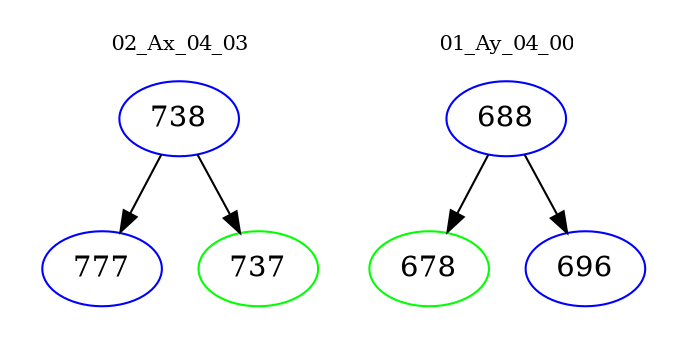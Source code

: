 digraph{
subgraph cluster_0 {
color = white
label = "02_Ax_04_03";
fontsize=10;
T0_738 [label="738", color="blue"]
T0_738 -> T0_777 [color="black"]
T0_777 [label="777", color="blue"]
T0_738 -> T0_737 [color="black"]
T0_737 [label="737", color="green"]
}
subgraph cluster_1 {
color = white
label = "01_Ay_04_00";
fontsize=10;
T1_688 [label="688", color="blue"]
T1_688 -> T1_678 [color="black"]
T1_678 [label="678", color="green"]
T1_688 -> T1_696 [color="black"]
T1_696 [label="696", color="blue"]
}
}

